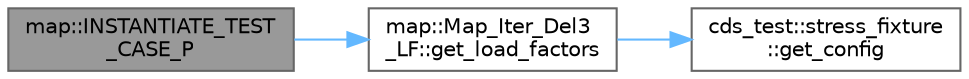 digraph "map::INSTANTIATE_TEST_CASE_P"
{
 // LATEX_PDF_SIZE
  bgcolor="transparent";
  edge [fontname=Helvetica,fontsize=10,labelfontname=Helvetica,labelfontsize=10];
  node [fontname=Helvetica,fontsize=10,shape=box,height=0.2,width=0.4];
  rankdir="LR";
  Node1 [id="Node000001",label="map::INSTANTIATE_TEST\l_CASE_P",height=0.2,width=0.4,color="gray40", fillcolor="grey60", style="filled", fontcolor="black",tooltip=" "];
  Node1 -> Node2 [id="edge1_Node000001_Node000002",color="steelblue1",style="solid",tooltip=" "];
  Node2 [id="Node000002",label="map::Map_Iter_Del3\l_LF::get_load_factors",height=0.2,width=0.4,color="grey40", fillcolor="white", style="filled",URL="$classmap_1_1_map___iter___del3___l_f.html#a9bd0cf1c9b064bdd98e332c408311545",tooltip=" "];
  Node2 -> Node3 [id="edge2_Node000002_Node000003",color="steelblue1",style="solid",tooltip=" "];
  Node3 [id="Node000003",label="cds_test::stress_fixture\l::get_config",height=0.2,width=0.4,color="grey40", fillcolor="white", style="filled",URL="$classcds__test_1_1stress__fixture.html#afbe21bf364b2e401477d3fab40ee25e6",tooltip=" "];
}
